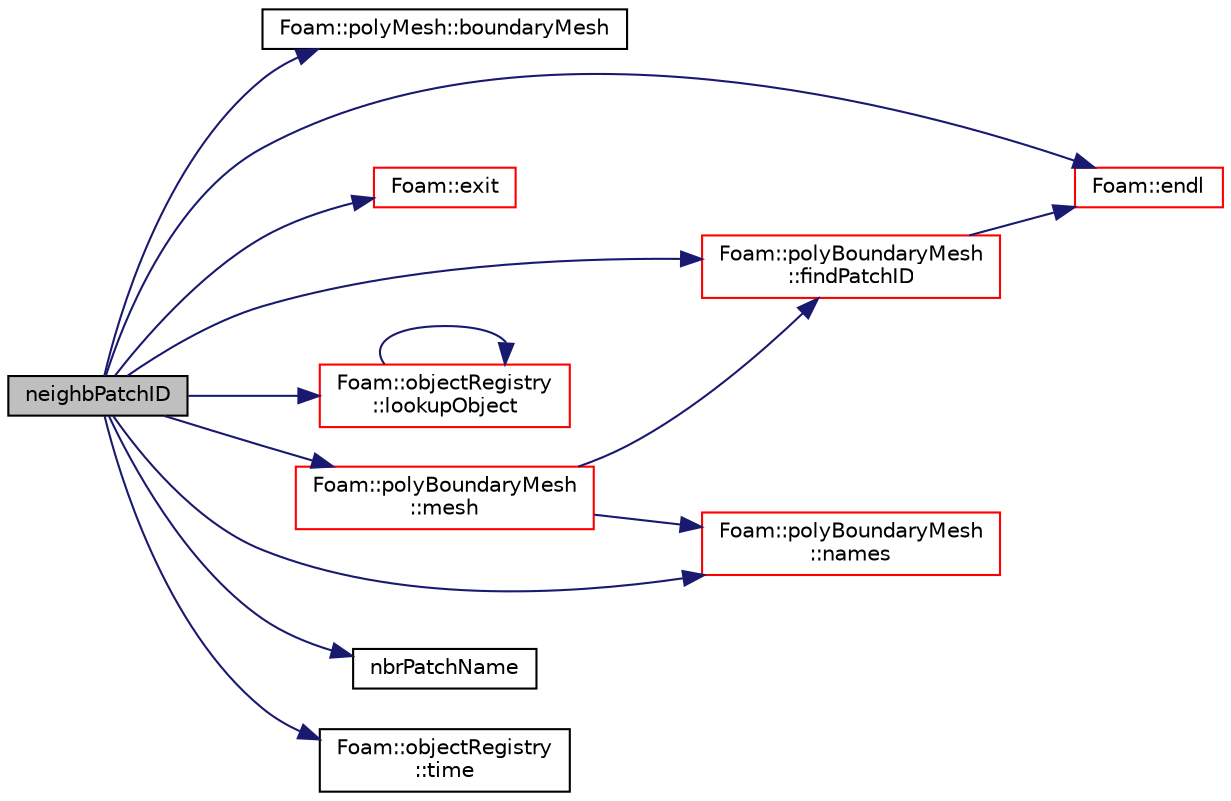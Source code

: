 digraph "neighbPatchID"
{
  bgcolor="transparent";
  edge [fontname="Helvetica",fontsize="10",labelfontname="Helvetica",labelfontsize="10"];
  node [fontname="Helvetica",fontsize="10",shape=record];
  rankdir="LR";
  Node1 [label="neighbPatchID",height=0.2,width=0.4,color="black", fillcolor="grey75", style="filled", fontcolor="black"];
  Node1 -> Node2 [color="midnightblue",fontsize="10",style="solid",fontname="Helvetica"];
  Node2 [label="Foam::polyMesh::boundaryMesh",height=0.2,width=0.4,color="black",URL="$a01961.html#a6b7f5ba89250dbd7a1c6c7860ab60fe3",tooltip="Return boundary mesh. "];
  Node1 -> Node3 [color="midnightblue",fontsize="10",style="solid",fontname="Helvetica"];
  Node3 [label="Foam::endl",height=0.2,width=0.4,color="red",URL="$a10936.html#a2db8fe02a0d3909e9351bb4275b23ce4",tooltip="Add newline and flush stream. "];
  Node1 -> Node4 [color="midnightblue",fontsize="10",style="solid",fontname="Helvetica"];
  Node4 [label="Foam::exit",height=0.2,width=0.4,color="red",URL="$a10936.html#a06ca7250d8e89caf05243ec094843642"];
  Node1 -> Node5 [color="midnightblue",fontsize="10",style="solid",fontname="Helvetica"];
  Node5 [label="Foam::polyBoundaryMesh\l::findPatchID",height=0.2,width=0.4,color="red",URL="$a01955.html#a6591fbb33e89d53c35c972523ac09e94",tooltip="Find patch index given a name. "];
  Node5 -> Node3 [color="midnightblue",fontsize="10",style="solid",fontname="Helvetica"];
  Node1 -> Node6 [color="midnightblue",fontsize="10",style="solid",fontname="Helvetica"];
  Node6 [label="Foam::objectRegistry\l::lookupObject",height=0.2,width=0.4,color="red",URL="$a01735.html#affcae20935bdf1726ec1f822228a2330",tooltip="Lookup and return the object of the given Type. "];
  Node6 -> Node6 [color="midnightblue",fontsize="10",style="solid",fontname="Helvetica"];
  Node1 -> Node7 [color="midnightblue",fontsize="10",style="solid",fontname="Helvetica"];
  Node7 [label="Foam::polyBoundaryMesh\l::mesh",height=0.2,width=0.4,color="red",URL="$a01955.html#aa51573bc757d5d5bb058db0464886447",tooltip="Return the mesh reference. "];
  Node7 -> Node5 [color="midnightblue",fontsize="10",style="solid",fontname="Helvetica"];
  Node7 -> Node8 [color="midnightblue",fontsize="10",style="solid",fontname="Helvetica"];
  Node8 [label="Foam::polyBoundaryMesh\l::names",height=0.2,width=0.4,color="red",URL="$a01955.html#a627bcef4e891104ff8192574b673920b",tooltip="Return a list of patch names. "];
  Node1 -> Node8 [color="midnightblue",fontsize="10",style="solid",fontname="Helvetica"];
  Node1 -> Node9 [color="midnightblue",fontsize="10",style="solid",fontname="Helvetica"];
  Node9 [label="nbrPatchName",height=0.2,width=0.4,color="black",URL="$a02178.html#a4b0f05218bbb02b0ae572769a8b9f1bf",tooltip="Neighbour patch name. "];
  Node1 -> Node10 [color="midnightblue",fontsize="10",style="solid",fontname="Helvetica"];
  Node10 [label="Foam::objectRegistry\l::time",height=0.2,width=0.4,color="black",URL="$a01735.html#a48fcf6de2789aff6b430b5fc1a05693f",tooltip="Return time. "];
}
